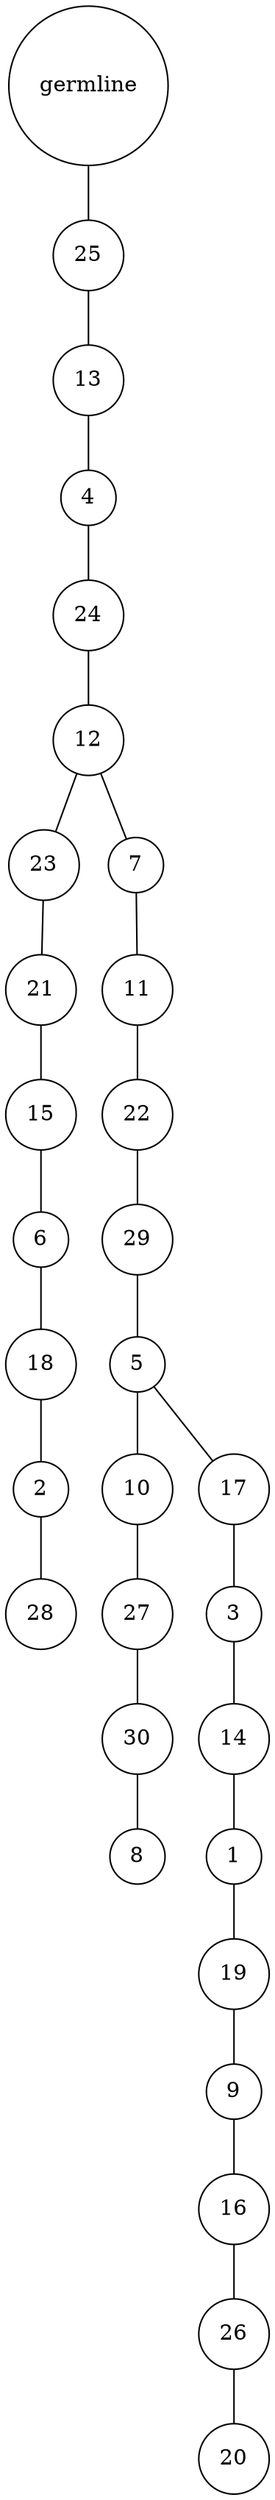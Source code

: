 graph {
	rankdir=UD;
	splines=line;
	node [shape=circle]
	"0x7fed964914f0" [label="germline"];
	"0x7fed96491520" [label="25"];
	"0x7fed964914f0" -- "0x7fed96491520" ;
	"0x7fed96491550" [label="13"];
	"0x7fed96491520" -- "0x7fed96491550" ;
	"0x7fed96491580" [label="4"];
	"0x7fed96491550" -- "0x7fed96491580" ;
	"0x7fed964915b0" [label="24"];
	"0x7fed96491580" -- "0x7fed964915b0" ;
	"0x7fed964915e0" [label="12"];
	"0x7fed964915b0" -- "0x7fed964915e0" ;
	"0x7fed96491610" [label="23"];
	"0x7fed964915e0" -- "0x7fed96491610" ;
	"0x7fed96491640" [label="21"];
	"0x7fed96491610" -- "0x7fed96491640" ;
	"0x7fed96491670" [label="15"];
	"0x7fed96491640" -- "0x7fed96491670" ;
	"0x7fed964916a0" [label="6"];
	"0x7fed96491670" -- "0x7fed964916a0" ;
	"0x7fed964916d0" [label="18"];
	"0x7fed964916a0" -- "0x7fed964916d0" ;
	"0x7fed96491700" [label="2"];
	"0x7fed964916d0" -- "0x7fed96491700" ;
	"0x7fed96491730" [label="28"];
	"0x7fed96491700" -- "0x7fed96491730" ;
	"0x7fed96491760" [label="7"];
	"0x7fed964915e0" -- "0x7fed96491760" ;
	"0x7fed96491790" [label="11"];
	"0x7fed96491760" -- "0x7fed96491790" ;
	"0x7fed964917c0" [label="22"];
	"0x7fed96491790" -- "0x7fed964917c0" ;
	"0x7fed964917f0" [label="29"];
	"0x7fed964917c0" -- "0x7fed964917f0" ;
	"0x7fed96491820" [label="5"];
	"0x7fed964917f0" -- "0x7fed96491820" ;
	"0x7fed96491850" [label="10"];
	"0x7fed96491820" -- "0x7fed96491850" ;
	"0x7fed96491880" [label="27"];
	"0x7fed96491850" -- "0x7fed96491880" ;
	"0x7fed964918b0" [label="30"];
	"0x7fed96491880" -- "0x7fed964918b0" ;
	"0x7fed964918e0" [label="8"];
	"0x7fed964918b0" -- "0x7fed964918e0" ;
	"0x7fed96491910" [label="17"];
	"0x7fed96491820" -- "0x7fed96491910" ;
	"0x7fed96491940" [label="3"];
	"0x7fed96491910" -- "0x7fed96491940" ;
	"0x7fed96491970" [label="14"];
	"0x7fed96491940" -- "0x7fed96491970" ;
	"0x7fed964919a0" [label="1"];
	"0x7fed96491970" -- "0x7fed964919a0" ;
	"0x7fed964919d0" [label="19"];
	"0x7fed964919a0" -- "0x7fed964919d0" ;
	"0x7fed96491a00" [label="9"];
	"0x7fed964919d0" -- "0x7fed96491a00" ;
	"0x7fed96491a30" [label="16"];
	"0x7fed96491a00" -- "0x7fed96491a30" ;
	"0x7fed96491a60" [label="26"];
	"0x7fed96491a30" -- "0x7fed96491a60" ;
	"0x7fed96491a90" [label="20"];
	"0x7fed96491a60" -- "0x7fed96491a90" ;
}
